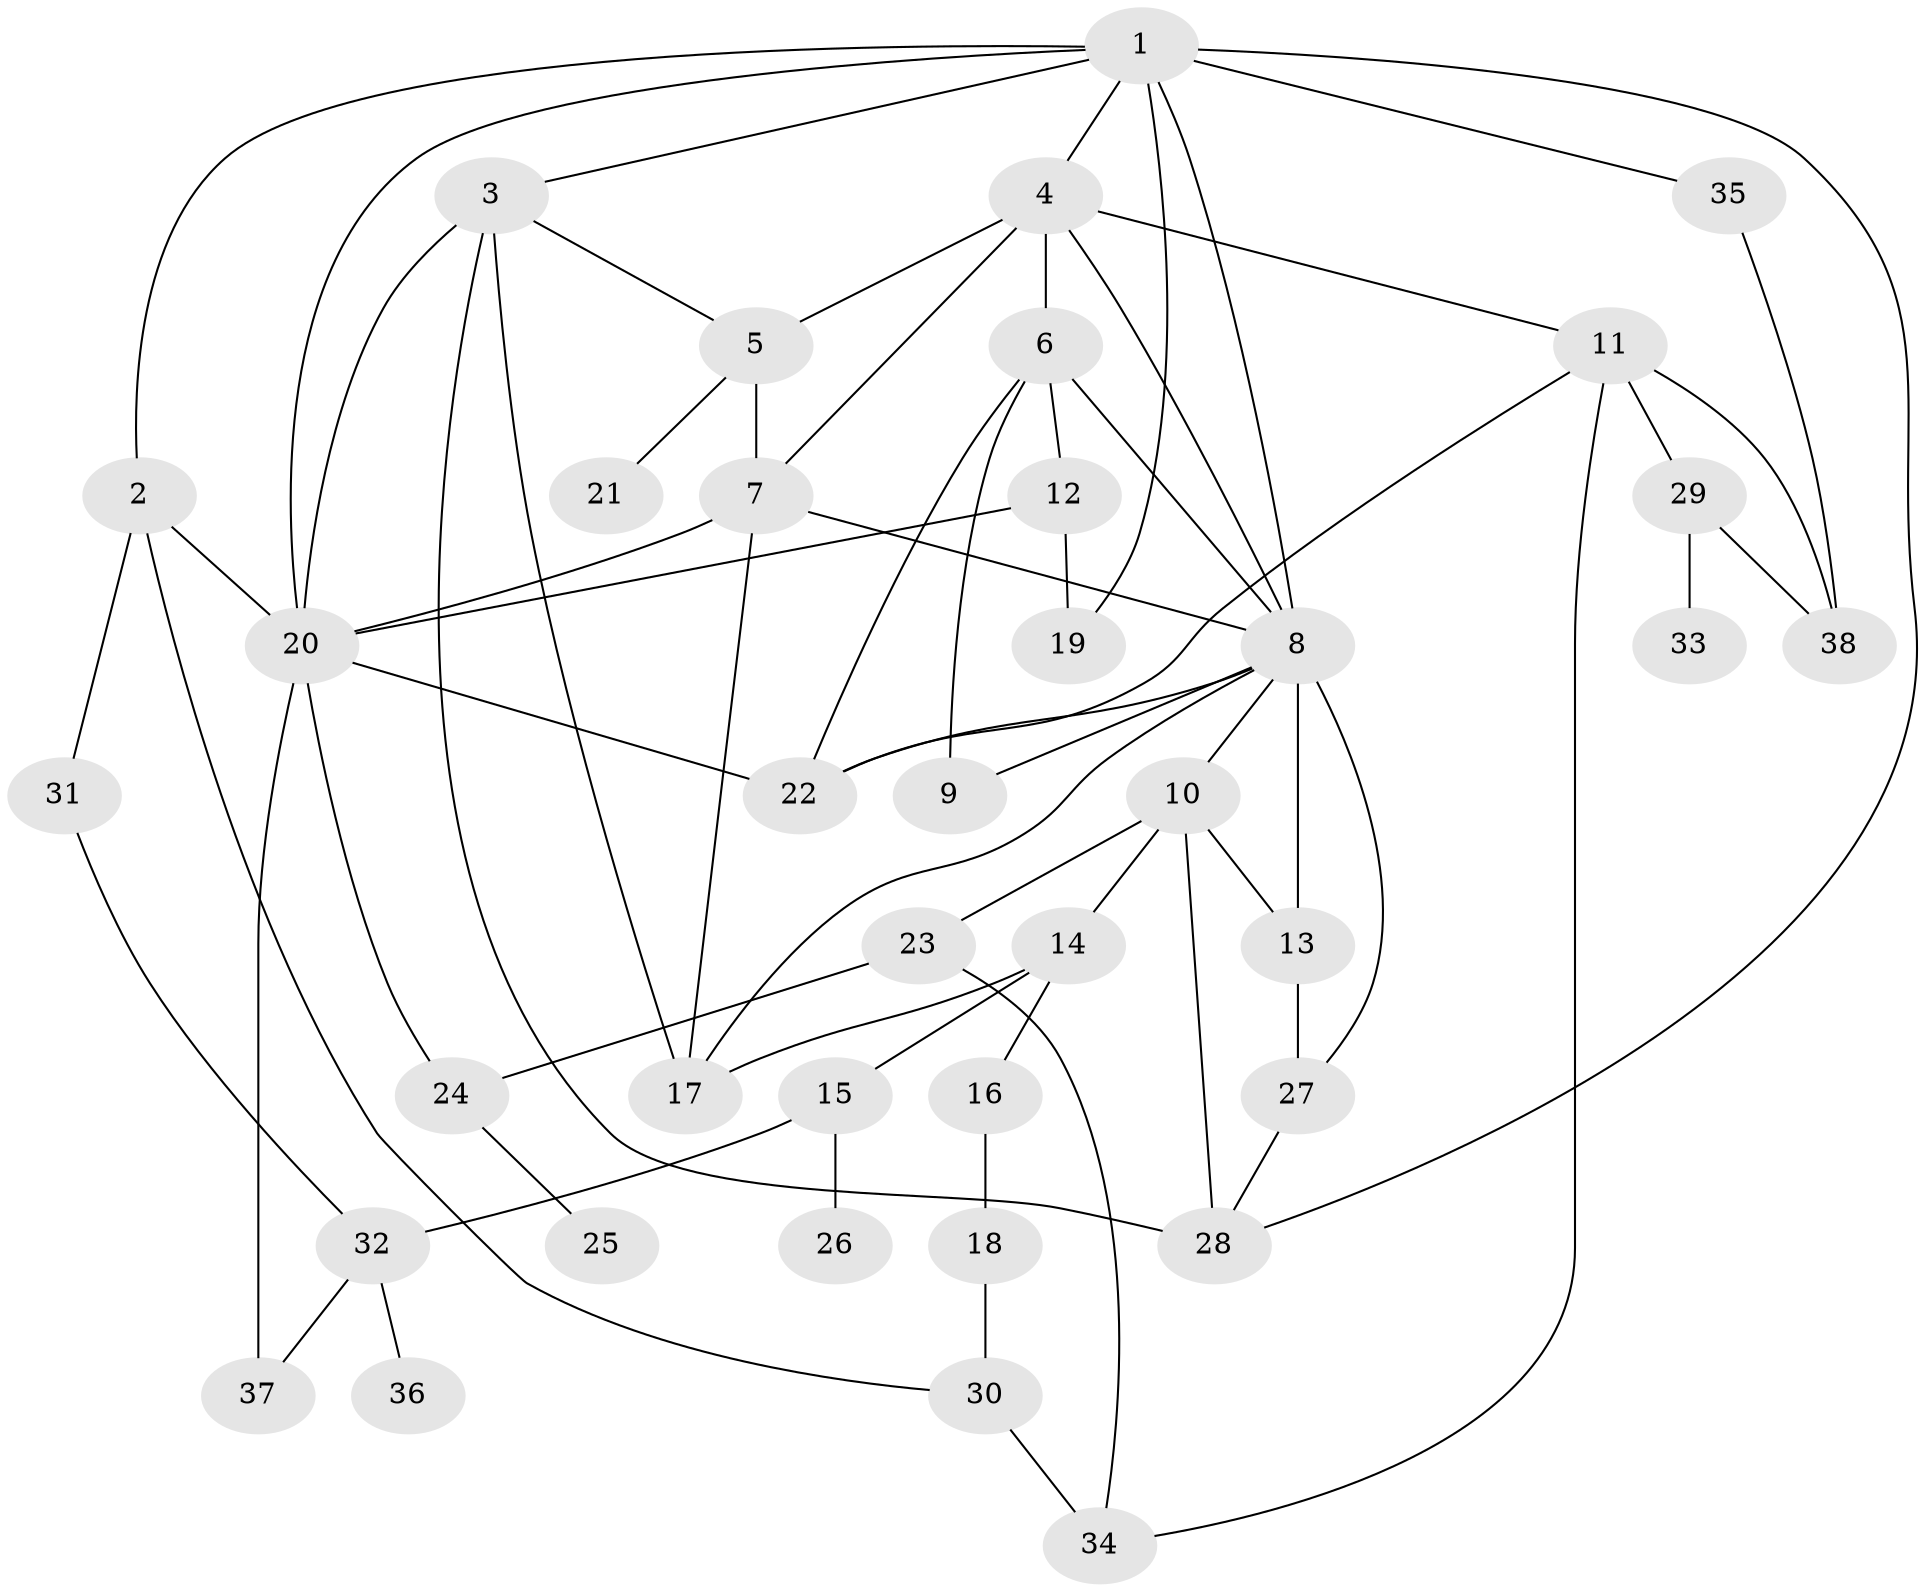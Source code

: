 // original degree distribution, {3: 0.28, 5: 0.09333333333333334, 8: 0.013333333333333334, 4: 0.13333333333333333, 2: 0.28, 7: 0.02666666666666667, 6: 0.013333333333333334, 1: 0.16}
// Generated by graph-tools (version 1.1) at 2025/34/03/09/25 02:34:22]
// undirected, 38 vertices, 67 edges
graph export_dot {
graph [start="1"]
  node [color=gray90,style=filled];
  1;
  2;
  3;
  4;
  5;
  6;
  7;
  8;
  9;
  10;
  11;
  12;
  13;
  14;
  15;
  16;
  17;
  18;
  19;
  20;
  21;
  22;
  23;
  24;
  25;
  26;
  27;
  28;
  29;
  30;
  31;
  32;
  33;
  34;
  35;
  36;
  37;
  38;
  1 -- 2 [weight=1.0];
  1 -- 3 [weight=1.0];
  1 -- 4 [weight=1.0];
  1 -- 8 [weight=1.0];
  1 -- 19 [weight=1.0];
  1 -- 20 [weight=1.0];
  1 -- 28 [weight=1.0];
  1 -- 35 [weight=1.0];
  2 -- 20 [weight=1.0];
  2 -- 30 [weight=1.0];
  2 -- 31 [weight=1.0];
  3 -- 5 [weight=1.0];
  3 -- 17 [weight=1.0];
  3 -- 20 [weight=1.0];
  3 -- 28 [weight=1.0];
  4 -- 5 [weight=1.0];
  4 -- 6 [weight=2.0];
  4 -- 7 [weight=1.0];
  4 -- 8 [weight=1.0];
  4 -- 11 [weight=1.0];
  5 -- 7 [weight=2.0];
  5 -- 21 [weight=1.0];
  6 -- 8 [weight=2.0];
  6 -- 9 [weight=1.0];
  6 -- 12 [weight=1.0];
  6 -- 22 [weight=1.0];
  7 -- 8 [weight=1.0];
  7 -- 17 [weight=1.0];
  7 -- 20 [weight=1.0];
  8 -- 9 [weight=1.0];
  8 -- 10 [weight=1.0];
  8 -- 13 [weight=1.0];
  8 -- 17 [weight=1.0];
  8 -- 22 [weight=1.0];
  8 -- 27 [weight=1.0];
  10 -- 13 [weight=1.0];
  10 -- 14 [weight=1.0];
  10 -- 23 [weight=1.0];
  10 -- 28 [weight=2.0];
  11 -- 22 [weight=1.0];
  11 -- 29 [weight=1.0];
  11 -- 34 [weight=1.0];
  11 -- 38 [weight=1.0];
  12 -- 19 [weight=1.0];
  12 -- 20 [weight=1.0];
  13 -- 27 [weight=1.0];
  14 -- 15 [weight=1.0];
  14 -- 16 [weight=1.0];
  14 -- 17 [weight=1.0];
  15 -- 26 [weight=1.0];
  15 -- 32 [weight=1.0];
  16 -- 18 [weight=1.0];
  18 -- 30 [weight=1.0];
  20 -- 22 [weight=2.0];
  20 -- 24 [weight=1.0];
  20 -- 37 [weight=2.0];
  23 -- 24 [weight=1.0];
  23 -- 34 [weight=1.0];
  24 -- 25 [weight=1.0];
  27 -- 28 [weight=1.0];
  29 -- 33 [weight=1.0];
  29 -- 38 [weight=1.0];
  30 -- 34 [weight=1.0];
  31 -- 32 [weight=1.0];
  32 -- 36 [weight=1.0];
  32 -- 37 [weight=1.0];
  35 -- 38 [weight=1.0];
}
